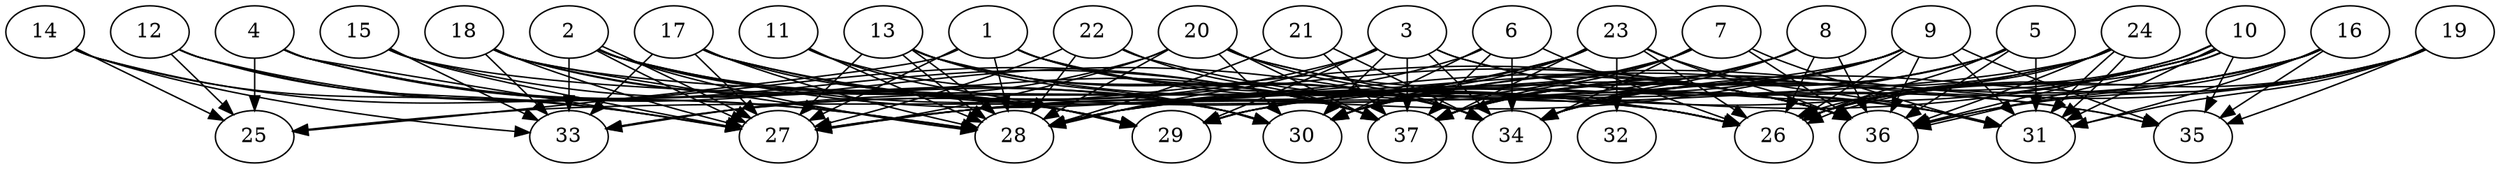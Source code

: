 // DAG (tier=3-complex, mode=compute, n=37, ccr=0.485, fat=0.855, density=0.791, regular=0.372, jump=0.270, mindata=1048576, maxdata=16777216)
// DAG automatically generated by daggen at Sun Aug 24 16:33:34 2025
// /home/ermia/Project/Environments/daggen/bin/daggen --dot --ccr 0.485 --fat 0.855 --regular 0.372 --density 0.791 --jump 0.270 --mindata 1048576 --maxdata 16777216 -n 37 
digraph G {
  1 [size="4361042263527129088000", alpha="0.04", expect_size="2180521131763564544000"]
  1 -> 25 [size ="2135421039411200"]
  1 -> 26 [size ="2135421039411200"]
  1 -> 27 [size ="2135421039411200"]
  1 -> 28 [size ="2135421039411200"]
  1 -> 34 [size ="2135421039411200"]
  1 -> 36 [size ="2135421039411200"]
  1 -> 37 [size ="2135421039411200"]
  2 [size="2116289446082027520", alpha="0.16", expect_size="1058144723041013760"]
  2 -> 26 [size ="1830494794678272"]
  2 -> 27 [size ="1830494794678272"]
  2 -> 27 [size ="1830494794678272"]
  2 -> 28 [size ="1830494794678272"]
  2 -> 29 [size ="1830494794678272"]
  2 -> 33 [size ="1830494794678272"]
  2 -> 36 [size ="1830494794678272"]
  2 -> 37 [size ="1830494794678272"]
  3 [size="615728609766343180288", alpha="0.03", expect_size="307864304883171590144"]
  3 -> 28 [size ="579005749133312"]
  3 -> 29 [size ="579005749133312"]
  3 -> 30 [size ="579005749133312"]
  3 -> 31 [size ="579005749133312"]
  3 -> 33 [size ="579005749133312"]
  3 -> 34 [size ="579005749133312"]
  3 -> 35 [size ="579005749133312"]
  3 -> 37 [size ="579005749133312"]
  4 [size="2232328878965892579328", alpha="0.15", expect_size="1116164439482946289664"]
  4 -> 25 [size ="1366455329226752"]
  4 -> 27 [size ="1366455329226752"]
  4 -> 29 [size ="1366455329226752"]
  4 -> 34 [size ="1366455329226752"]
  4 -> 37 [size ="1366455329226752"]
  5 [size="2546709359486784512", alpha="0.19", expect_size="1273354679743392256"]
  5 -> 26 [size ="859623686930432"]
  5 -> 29 [size ="859623686930432"]
  5 -> 31 [size ="859623686930432"]
  5 -> 34 [size ="859623686930432"]
  5 -> 36 [size ="859623686930432"]
  5 -> 37 [size ="859623686930432"]
  6 [size="11448800761006260224", alpha="0.05", expect_size="5724400380503130112"]
  6 -> 26 [size ="40637780983808"]
  6 -> 28 [size ="40637780983808"]
  6 -> 30 [size ="40637780983808"]
  6 -> 34 [size ="40637780983808"]
  6 -> 37 [size ="40637780983808"]
  7 [size="54028929904947368", alpha="0.19", expect_size="27014464952473684"]
  7 -> 27 [size ="1820100604723200"]
  7 -> 29 [size ="1820100604723200"]
  7 -> 30 [size ="1820100604723200"]
  7 -> 31 [size ="1820100604723200"]
  7 -> 34 [size ="1820100604723200"]
  7 -> 36 [size ="1820100604723200"]
  7 -> 37 [size ="1820100604723200"]
  8 [size="3125195088022922752", alpha="0.18", expect_size="1562597544011461376"]
  8 -> 26 [size ="1902061197197312"]
  8 -> 28 [size ="1902061197197312"]
  8 -> 34 [size ="1902061197197312"]
  8 -> 36 [size ="1902061197197312"]
  8 -> 37 [size ="1902061197197312"]
  9 [size="8322182829295271936", alpha="0.19", expect_size="4161091414647635968"]
  9 -> 25 [size ="32853488304128"]
  9 -> 26 [size ="32853488304128"]
  9 -> 27 [size ="32853488304128"]
  9 -> 29 [size ="32853488304128"]
  9 -> 31 [size ="32853488304128"]
  9 -> 34 [size ="32853488304128"]
  9 -> 35 [size ="32853488304128"]
  9 -> 36 [size ="32853488304128"]
  9 -> 37 [size ="32853488304128"]
  10 [size="1801493736466816768", alpha="0.01", expect_size="900746868233408384"]
  10 -> 26 [size ="861662923980800"]
  10 -> 26 [size ="861662923980800"]
  10 -> 28 [size ="861662923980800"]
  10 -> 29 [size ="861662923980800"]
  10 -> 31 [size ="861662923980800"]
  10 -> 35 [size ="861662923980800"]
  10 -> 36 [size ="861662923980800"]
  10 -> 36 [size ="861662923980800"]
  10 -> 37 [size ="861662923980800"]
  11 [size="7055262909001105408", alpha="0.16", expect_size="3527631454500552704"]
  11 -> 28 [size ="29428318994432"]
  11 -> 29 [size ="29428318994432"]
  11 -> 30 [size ="29428318994432"]
  12 [size="10378594411079550", alpha="0.20", expect_size="5189297205539775"]
  12 -> 25 [size ="440075175329792"]
  12 -> 27 [size ="440075175329792"]
  12 -> 28 [size ="440075175329792"]
  12 -> 37 [size ="440075175329792"]
  13 [size="492379413538546944", alpha="0.07", expect_size="246189706769273472"]
  13 -> 27 [size ="224825842860032"]
  13 -> 28 [size ="224825842860032"]
  13 -> 28 [size ="224825842860032"]
  13 -> 30 [size ="224825842860032"]
  13 -> 34 [size ="224825842860032"]
  13 -> 36 [size ="224825842860032"]
  13 -> 37 [size ="224825842860032"]
  14 [size="139768623654101843968", alpha="0.03", expect_size="69884311827050921984"]
  14 -> 25 [size ="215458242363392"]
  14 -> 27 [size ="215458242363392"]
  14 -> 28 [size ="215458242363392"]
  14 -> 33 [size ="215458242363392"]
  15 [size="1937001244697481984", alpha="0.13", expect_size="968500622348740992"]
  15 -> 26 [size ="1311139463954432"]
  15 -> 27 [size ="1311139463954432"]
  15 -> 30 [size ="1311139463954432"]
  15 -> 33 [size ="1311139463954432"]
  16 [size="2188026574249113600", alpha="0.19", expect_size="1094013287124556800"]
  16 -> 26 [size ="1801121454620672"]
  16 -> 30 [size ="1801121454620672"]
  16 -> 31 [size ="1801121454620672"]
  16 -> 35 [size ="1801121454620672"]
  16 -> 36 [size ="1801121454620672"]
  16 -> 37 [size ="1801121454620672"]
  17 [size="1234486483537335681024", alpha="0.04", expect_size="617243241768667840512"]
  17 -> 26 [size ="920621005406208"]
  17 -> 27 [size ="920621005406208"]
  17 -> 28 [size ="920621005406208"]
  17 -> 29 [size ="920621005406208"]
  17 -> 33 [size ="920621005406208"]
  17 -> 36 [size ="920621005406208"]
  18 [size="579060964653890048", alpha="0.07", expect_size="289530482326945024"]
  18 -> 26 [size ="280929188708352"]
  18 -> 27 [size ="280929188708352"]
  18 -> 28 [size ="280929188708352"]
  18 -> 29 [size ="280929188708352"]
  18 -> 30 [size ="280929188708352"]
  18 -> 33 [size ="280929188708352"]
  19 [size="138120425831093239808", alpha="0.13", expect_size="69060212915546619904"]
  19 -> 26 [size ="213761059192832"]
  19 -> 30 [size ="213761059192832"]
  19 -> 31 [size ="213761059192832"]
  19 -> 34 [size ="213761059192832"]
  19 -> 35 [size ="213761059192832"]
  19 -> 36 [size ="213761059192832"]
  20 [size="3418077453681192960", alpha="0.01", expect_size="1709038726840596480"]
  20 -> 27 [size ="1462295511171072"]
  20 -> 28 [size ="1462295511171072"]
  20 -> 30 [size ="1462295511171072"]
  20 -> 33 [size ="1462295511171072"]
  20 -> 34 [size ="1462295511171072"]
  20 -> 35 [size ="1462295511171072"]
  20 -> 36 [size ="1462295511171072"]
  20 -> 37 [size ="1462295511171072"]
  21 [size="24570312016287780", alpha="0.15", expect_size="12285156008143890"]
  21 -> 28 [size ="571364943593472"]
  21 -> 34 [size ="571364943593472"]
  21 -> 37 [size ="571364943593472"]
  22 [size="6675494542779261952", alpha="0.15", expect_size="3337747271389630976"]
  22 -> 27 [size ="2189292679987200"]
  22 -> 28 [size ="2189292679987200"]
  22 -> 31 [size ="2189292679987200"]
  22 -> 37 [size ="2189292679987200"]
  23 [size="3986940617097406", alpha="0.06", expect_size="1993470308548703"]
  23 -> 26 [size ="446416761651200"]
  23 -> 27 [size ="446416761651200"]
  23 -> 28 [size ="446416761651200"]
  23 -> 30 [size ="446416761651200"]
  23 -> 31 [size ="446416761651200"]
  23 -> 32 [size ="446416761651200"]
  23 -> 33 [size ="446416761651200"]
  23 -> 36 [size ="446416761651200"]
  23 -> 37 [size ="446416761651200"]
  24 [size="846934379556210560", alpha="0.19", expect_size="423467189778105280"]
  24 -> 26 [size ="309383011500032"]
  24 -> 27 [size ="309383011500032"]
  24 -> 28 [size ="309383011500032"]
  24 -> 31 [size ="309383011500032"]
  24 -> 31 [size ="309383011500032"]
  24 -> 34 [size ="309383011500032"]
  24 -> 36 [size ="309383011500032"]
  25 [size="1112862241557839872000", alpha="0.18", expect_size="556431120778919936000"]
  26 [size="2778539563005232807936", alpha="0.02", expect_size="1389269781502616403968"]
  27 [size="67355615764422112", alpha="0.15", expect_size="33677807882211056"]
  28 [size="4143368078438678", alpha="0.13", expect_size="2071684039219339"]
  29 [size="5482760954343063552", alpha="0.01", expect_size="2741380477171531776"]
  30 [size="76080144520553955328", alpha="0.12", expect_size="38040072260276977664"]
  31 [size="195002219635857686528", alpha="0.13", expect_size="97501109817928843264"]
  32 [size="868820236743291", alpha="0.14", expect_size="434410118371645"]
  33 [size="198013383240646131712", alpha="0.03", expect_size="99006691620323065856"]
  34 [size="43215762808731860992", alpha="0.02", expect_size="21607881404365930496"]
  35 [size="17745434952222824", alpha="0.10", expect_size="8872717476111412"]
  36 [size="18562403442693740", alpha="0.09", expect_size="9281201721346870"]
  37 [size="2962159772368896000000", alpha="0.01", expect_size="1481079886184448000000"]
}